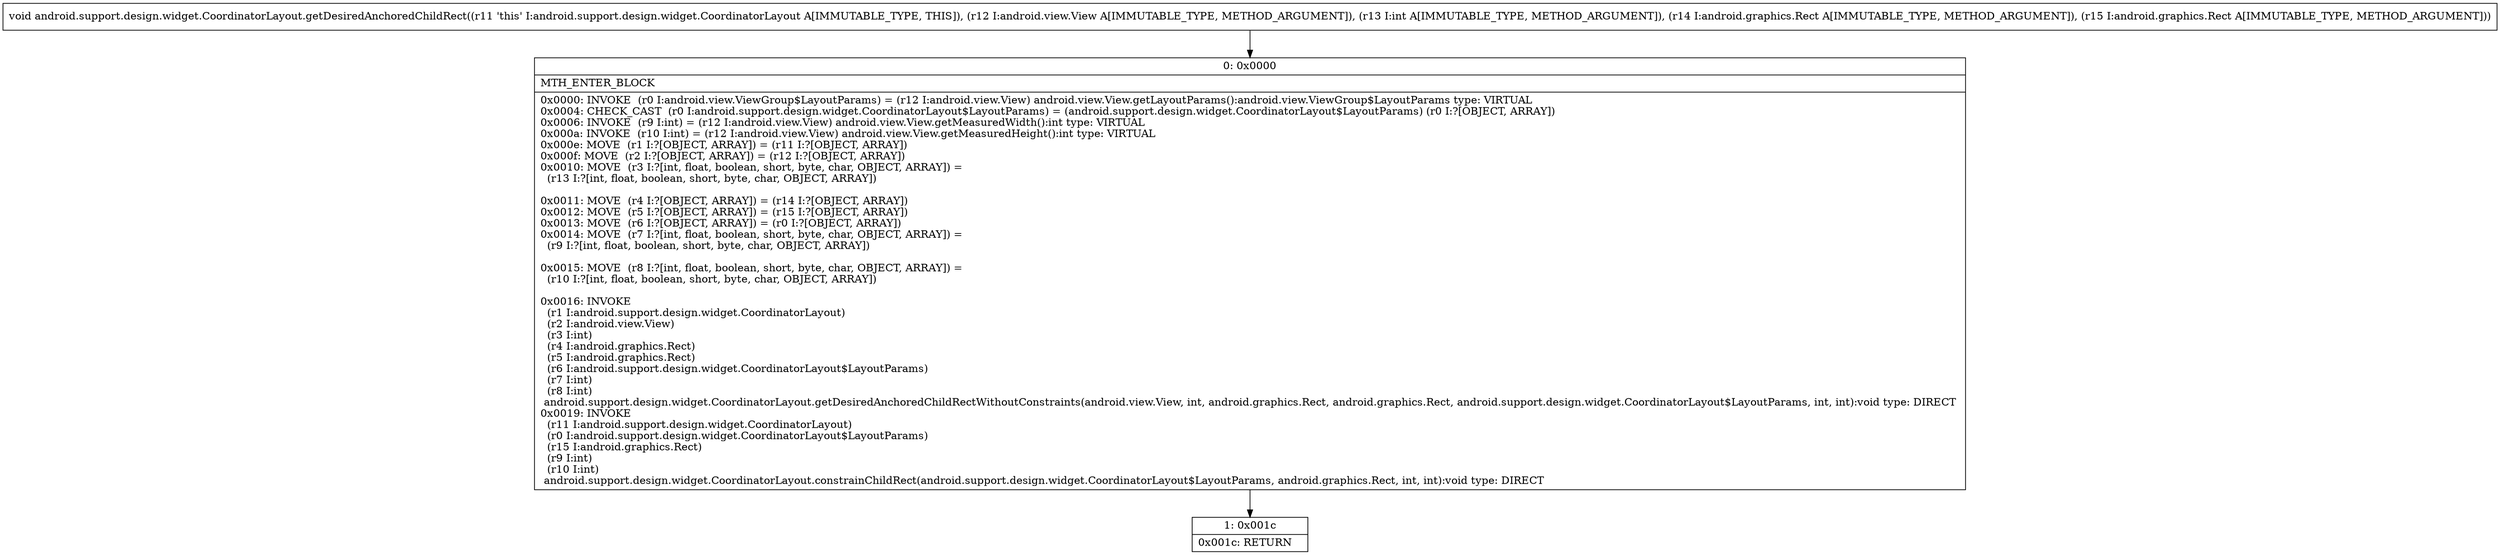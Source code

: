 digraph "CFG forandroid.support.design.widget.CoordinatorLayout.getDesiredAnchoredChildRect(Landroid\/view\/View;ILandroid\/graphics\/Rect;Landroid\/graphics\/Rect;)V" {
Node_0 [shape=record,label="{0\:\ 0x0000|MTH_ENTER_BLOCK\l|0x0000: INVOKE  (r0 I:android.view.ViewGroup$LayoutParams) = (r12 I:android.view.View) android.view.View.getLayoutParams():android.view.ViewGroup$LayoutParams type: VIRTUAL \l0x0004: CHECK_CAST  (r0 I:android.support.design.widget.CoordinatorLayout$LayoutParams) = (android.support.design.widget.CoordinatorLayout$LayoutParams) (r0 I:?[OBJECT, ARRAY]) \l0x0006: INVOKE  (r9 I:int) = (r12 I:android.view.View) android.view.View.getMeasuredWidth():int type: VIRTUAL \l0x000a: INVOKE  (r10 I:int) = (r12 I:android.view.View) android.view.View.getMeasuredHeight():int type: VIRTUAL \l0x000e: MOVE  (r1 I:?[OBJECT, ARRAY]) = (r11 I:?[OBJECT, ARRAY]) \l0x000f: MOVE  (r2 I:?[OBJECT, ARRAY]) = (r12 I:?[OBJECT, ARRAY]) \l0x0010: MOVE  (r3 I:?[int, float, boolean, short, byte, char, OBJECT, ARRAY]) = \l  (r13 I:?[int, float, boolean, short, byte, char, OBJECT, ARRAY])\l \l0x0011: MOVE  (r4 I:?[OBJECT, ARRAY]) = (r14 I:?[OBJECT, ARRAY]) \l0x0012: MOVE  (r5 I:?[OBJECT, ARRAY]) = (r15 I:?[OBJECT, ARRAY]) \l0x0013: MOVE  (r6 I:?[OBJECT, ARRAY]) = (r0 I:?[OBJECT, ARRAY]) \l0x0014: MOVE  (r7 I:?[int, float, boolean, short, byte, char, OBJECT, ARRAY]) = \l  (r9 I:?[int, float, boolean, short, byte, char, OBJECT, ARRAY])\l \l0x0015: MOVE  (r8 I:?[int, float, boolean, short, byte, char, OBJECT, ARRAY]) = \l  (r10 I:?[int, float, boolean, short, byte, char, OBJECT, ARRAY])\l \l0x0016: INVOKE  \l  (r1 I:android.support.design.widget.CoordinatorLayout)\l  (r2 I:android.view.View)\l  (r3 I:int)\l  (r4 I:android.graphics.Rect)\l  (r5 I:android.graphics.Rect)\l  (r6 I:android.support.design.widget.CoordinatorLayout$LayoutParams)\l  (r7 I:int)\l  (r8 I:int)\l android.support.design.widget.CoordinatorLayout.getDesiredAnchoredChildRectWithoutConstraints(android.view.View, int, android.graphics.Rect, android.graphics.Rect, android.support.design.widget.CoordinatorLayout$LayoutParams, int, int):void type: DIRECT \l0x0019: INVOKE  \l  (r11 I:android.support.design.widget.CoordinatorLayout)\l  (r0 I:android.support.design.widget.CoordinatorLayout$LayoutParams)\l  (r15 I:android.graphics.Rect)\l  (r9 I:int)\l  (r10 I:int)\l android.support.design.widget.CoordinatorLayout.constrainChildRect(android.support.design.widget.CoordinatorLayout$LayoutParams, android.graphics.Rect, int, int):void type: DIRECT \l}"];
Node_1 [shape=record,label="{1\:\ 0x001c|0x001c: RETURN   \l}"];
MethodNode[shape=record,label="{void android.support.design.widget.CoordinatorLayout.getDesiredAnchoredChildRect((r11 'this' I:android.support.design.widget.CoordinatorLayout A[IMMUTABLE_TYPE, THIS]), (r12 I:android.view.View A[IMMUTABLE_TYPE, METHOD_ARGUMENT]), (r13 I:int A[IMMUTABLE_TYPE, METHOD_ARGUMENT]), (r14 I:android.graphics.Rect A[IMMUTABLE_TYPE, METHOD_ARGUMENT]), (r15 I:android.graphics.Rect A[IMMUTABLE_TYPE, METHOD_ARGUMENT])) }"];
MethodNode -> Node_0;
Node_0 -> Node_1;
}

